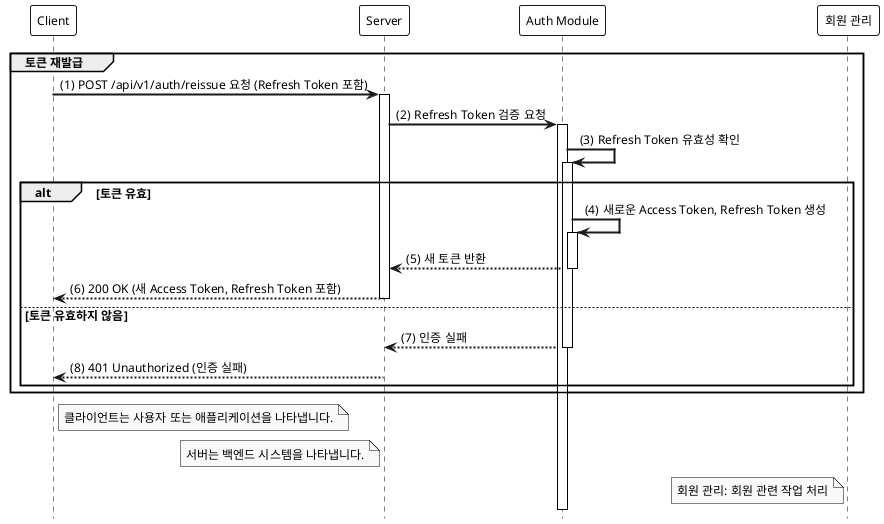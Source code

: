 @startuml

hide footbox
autoactivate on

' 스타일 설정
skinparam monochrome true
skinparam shadowing false
skinparam defaultFontSize 12
skinparam defaultFontName Arial
skinparam activityBackgroundColor #EFEFEF
skinparam activityBorderColor #CCCCCC
skinparam sequenceArrowThickness 2
skinparam sequenceParticipantBorderThickness 1
skinparam sequenceParticipantBackgroundColor #FFFFFF
skinparam sequenceLifeLineBorderColor #000000
skinparam sequenceLifeLineBackgroundColor #FFFFFF
skinparam noteBackgroundColor #FFFFCC
skinparam noteBorderColor #000000

participant "Client" as C
participant "Server" as S
participant "Auth Module" as AM
participant "회원 관리" as MM

group 토큰 재발급
    autonumber 1 "(0)"
    C -> S: POST /api/v1/auth/reissue 요청 (Refresh Token 포함)
    S -> AM: Refresh Token 검증 요청
    AM -> AM: Refresh Token 유효성 확인
    alt 토큰 유효
        AM -> AM: 새로운 Access Token, Refresh Token 생성
        AM --> S: 새 토큰 반환
        S --> C: 200 OK (새 Access Token, Refresh Token 포함)
    else 토큰 유효하지 않음
        AM --> S: 인증 실패
        S --> C: 401 Unauthorized (인증 실패)
    end
end

note right of C: 클라이언트는 사용자 또는 애플리케이션을 나타냅니다.
note left of S: 서버는 백엔드 시스템을 나타냅니다.
note left of MM: 회원 관리: 회원 관련 작업 처리

@enduml